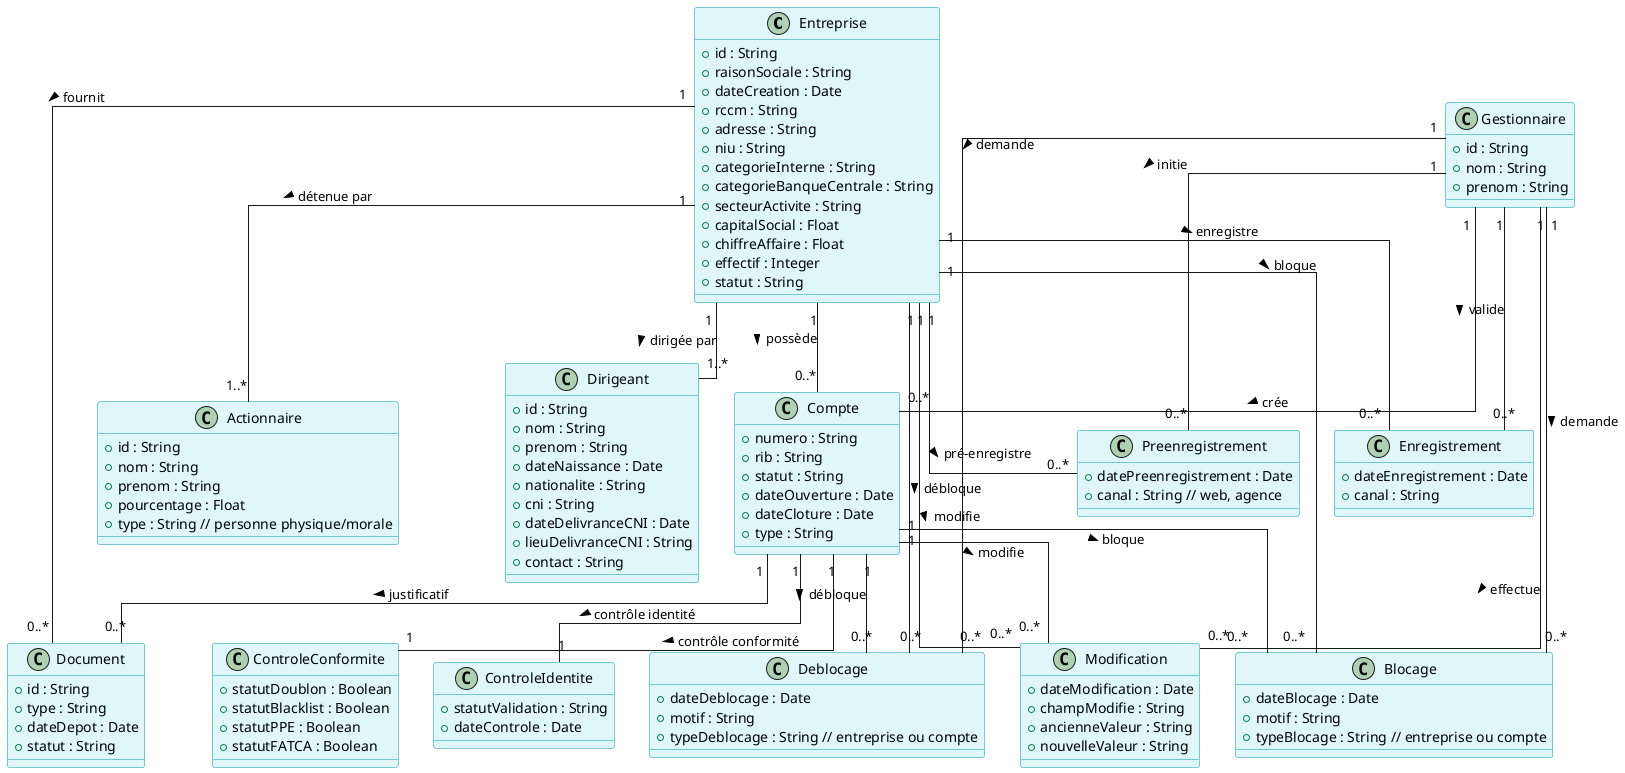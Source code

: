 @startuml DiagrammeClasseEntrepriseKYC
skinparam class {
    BackgroundColor #E0F7FA
    BorderColor #0097A7
}
skinparam linetype ortho

' --- Entités principales ---
class Entreprise {
    +id : String
    +raisonSociale : String
    +dateCreation : Date
    +rccm : String
    +adresse : String
    +niu : String
    +categorieInterne : String
    +categorieBanqueCentrale : String
    +secteurActivite : String
    +capitalSocial : Float
    +chiffreAffaire : Float
    +effectif : Integer
    +statut : String
}

class Dirigeant {
    +id : String
    +nom : String
    +prenom : String
    +dateNaissance : Date
    +nationalite : String
    +cni : String
    +dateDelivranceCNI : Date
    +lieuDelivranceCNI : String
    +contact : String
}

class Actionnaire {
    +id : String
    +nom : String
    +prenom : String
    +pourcentage : Float
    +type : String // personne physique/morale
}

class Compte {
    +numero : String
    +rib : String
    +statut : String
    +dateOuverture : Date
    +dateCloture : Date
    +type : String
}

class Document {
    +id : String
    +type : String
    +dateDepot : Date
    +statut : String
}

class Gestionnaire {
    +id : String
    +nom : String
    +prenom : String
}

' --- Opérations/Services ---
class Preenregistrement {
    +datePreenregistrement : Date
    +canal : String // web, agence
}

class Enregistrement {
    +dateEnregistrement : Date
    +canal : String
}

class Modification {
    +dateModification : Date
    +champModifie : String
    +ancienneValeur : String
    +nouvelleValeur : String
}

class Blocage {
    +dateBlocage : Date
    +motif : String
    +typeBlocage : String // entreprise ou compte
}

class Deblocage {
    +dateDeblocage : Date
    +motif : String
    +typeDeblocage : String // entreprise ou compte
}

' --- Contrôles ---
class ControleIdentite {
    +statutValidation : String
    +dateControle : Date
}

class ControleConformite {
    +statutDoublon : Boolean
    +statutBlacklist : Boolean
    +statutPPE : Boolean
    +statutFATCA : Boolean
}

' --- Relations principales ---
Entreprise "1" -- "0..*" Compte : possède >
Entreprise "1" -- "0..*" Document : fournit >
Entreprise "1" -- "1..*" Dirigeant : dirigée par >
Entreprise "1" -- "1..*" Actionnaire : détenue par >
Compte "1" -- "0..*" Document : justificatif >
Gestionnaire "1" -- "0..*" Compte : crée >
Compte "1" -- "1" ControleIdentite : contrôle identité >
Compte "1" -- "1" ControleConformite : contrôle conformité >

' --- Relations opérations ---
Entreprise "1" -- "0..*" Preenregistrement : pré-enregistre >
Entreprise "1" -- "0..*" Enregistrement : enregistre >
Entreprise "1" -- "0..*" Modification : modifie >
Entreprise "1" -- "0..*" Blocage : bloque >
Entreprise "1" -- "0..*" Deblocage : débloque >

Compte "1" -- "0..*" Modification : modifie >
Compte "1" -- "0..*" Blocage : bloque >
Compte "1" -- "0..*" Deblocage : débloque >

Gestionnaire "1" -- "0..*" Preenregistrement : initie >
Gestionnaire "1" -- "0..*" Enregistrement : valide >
Gestionnaire "1" -- "0..*" Modification : effectue >
Gestionnaire "1" -- "0..*" Blocage : demande >
Gestionnaire "1" -- "0..*" Deblocage : demande >

@enduml